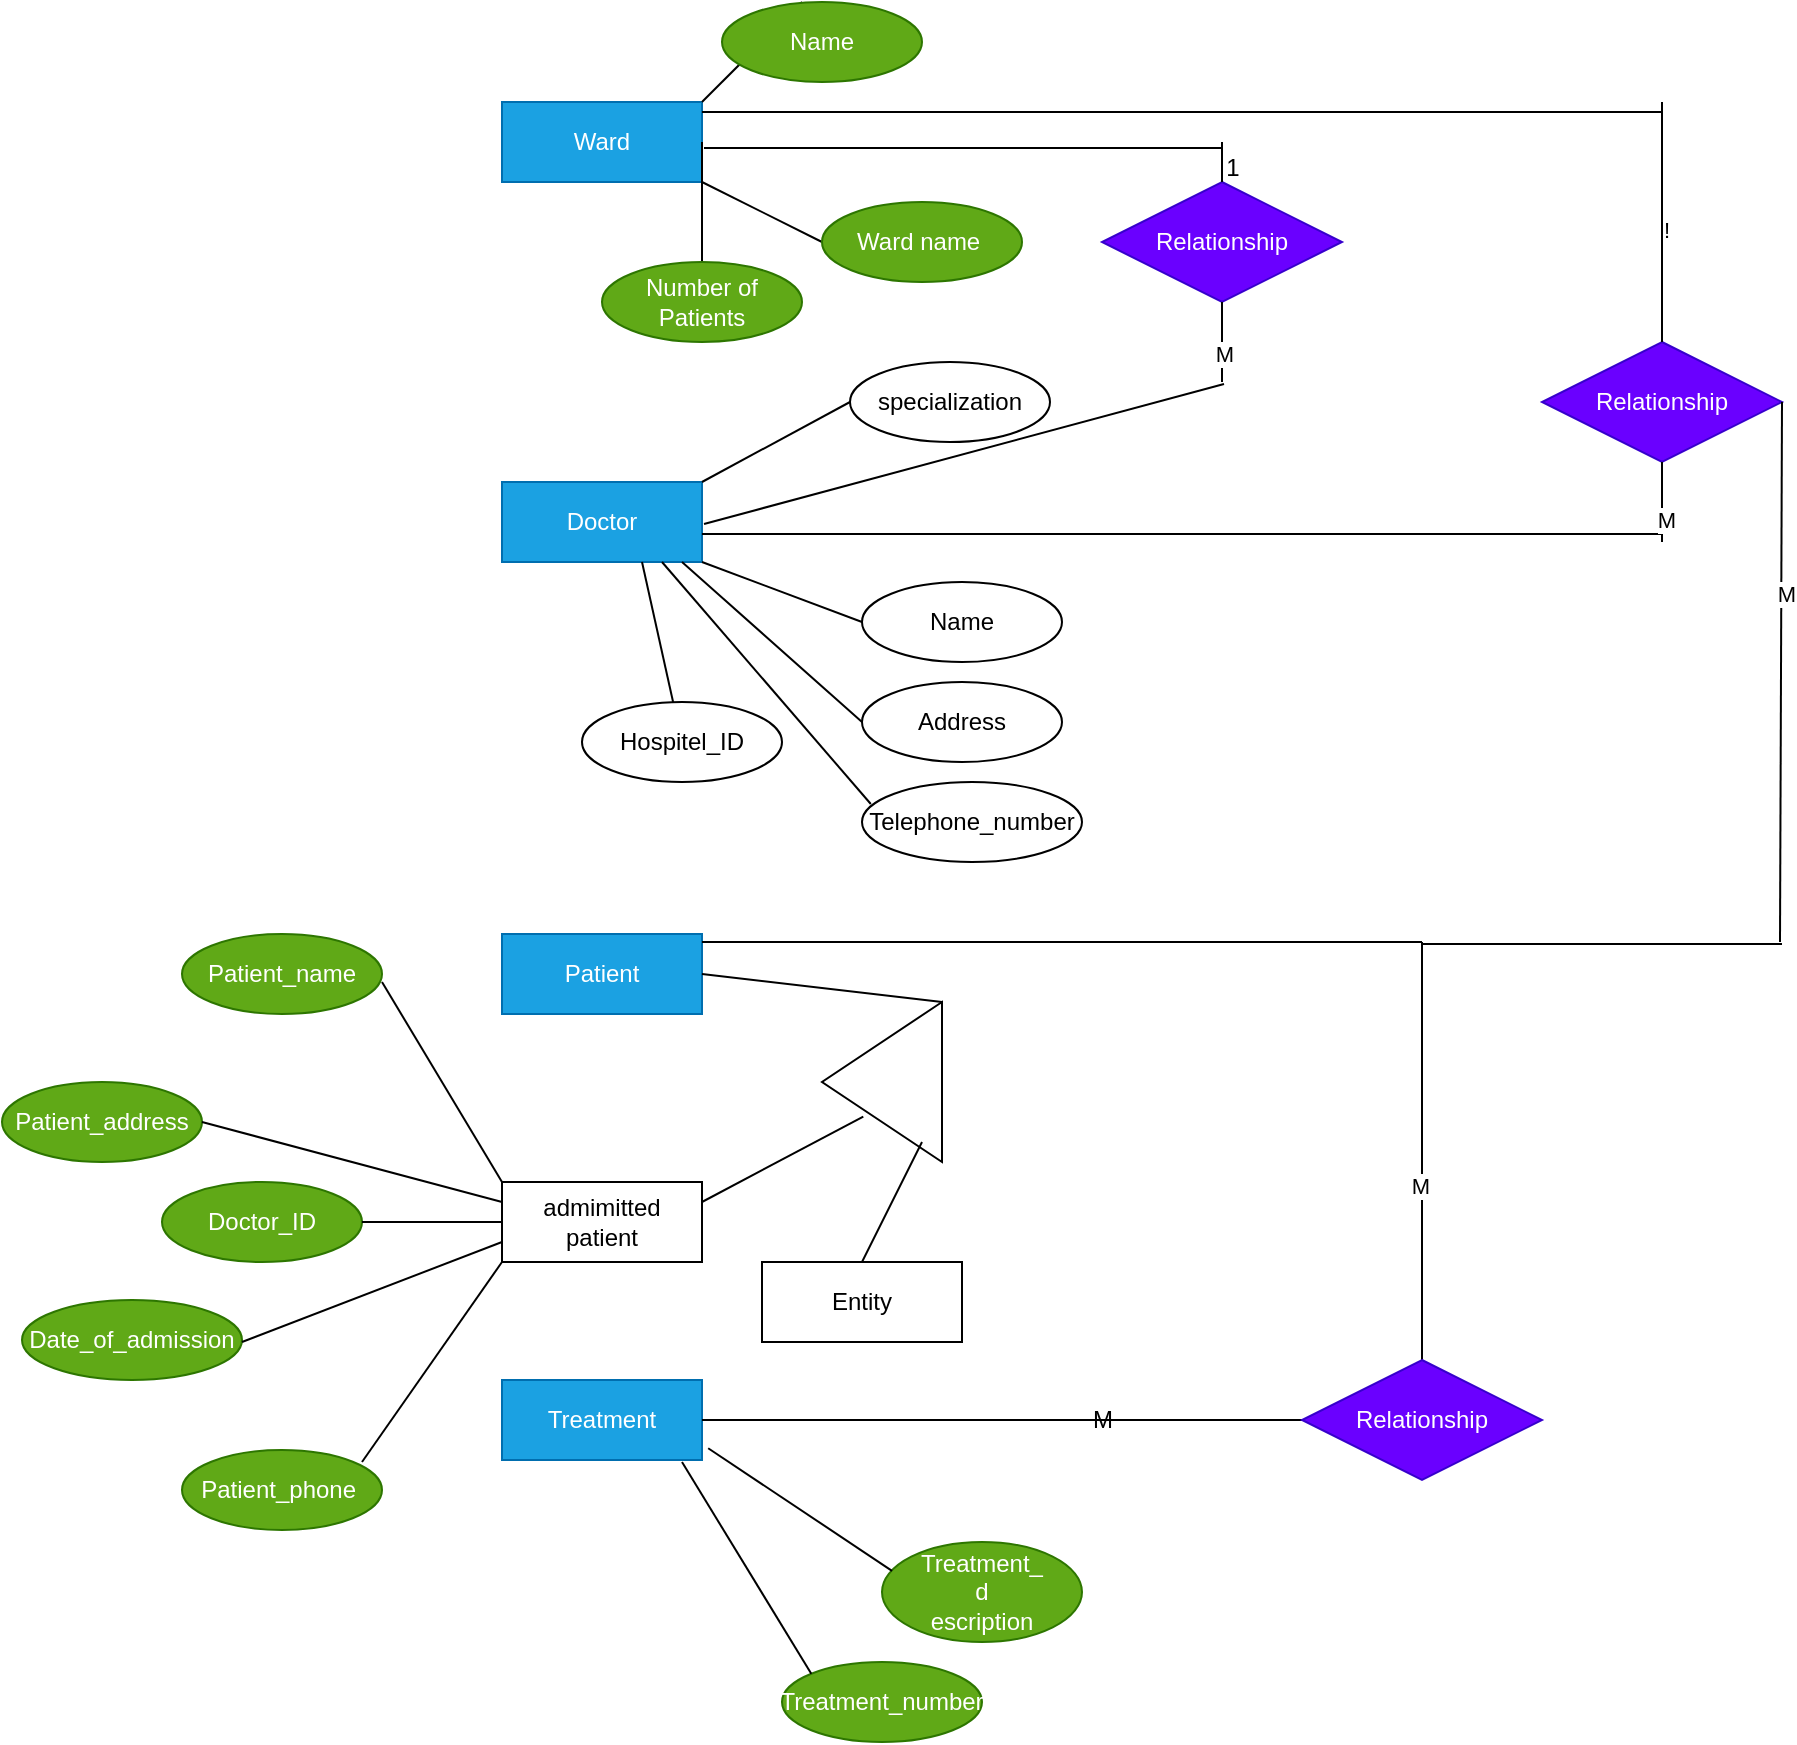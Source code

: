 <mxfile version="21.6.1" type="device">
  <diagram name="Page-1" id="1qrOJ1CPWAJq1W3FLcFd">
    <mxGraphModel dx="2020" dy="909" grid="1" gridSize="10" guides="1" tooltips="1" connect="1" arrows="1" fold="1" page="1" pageScale="1" pageWidth="827" pageHeight="1169" math="0" shadow="0">
      <root>
        <mxCell id="0" />
        <mxCell id="1" parent="0" />
        <mxCell id="CDfzmuv0TGljPkGpvCiS-1" value="Ward" style="whiteSpace=wrap;html=1;align=center;fillColor=#1ba1e2;fontColor=#ffffff;strokeColor=#006EAF;" parent="1" vertex="1">
          <mxGeometry x="140" y="140" width="100" height="40" as="geometry" />
        </mxCell>
        <mxCell id="CDfzmuv0TGljPkGpvCiS-2" value="Doctor" style="whiteSpace=wrap;html=1;align=center;fillColor=#1ba1e2;fontColor=#ffffff;strokeColor=#006EAF;" parent="1" vertex="1">
          <mxGeometry x="140" y="330" width="100" height="40" as="geometry" />
        </mxCell>
        <mxCell id="CDfzmuv0TGljPkGpvCiS-3" value="Patient" style="whiteSpace=wrap;html=1;align=center;fillColor=#1ba1e2;fontColor=#ffffff;strokeColor=#006EAF;" parent="1" vertex="1">
          <mxGeometry x="140" y="556" width="100" height="40" as="geometry" />
        </mxCell>
        <mxCell id="CDfzmuv0TGljPkGpvCiS-4" value="Treatment" style="whiteSpace=wrap;html=1;align=center;fillColor=#1ba1e2;fontColor=#ffffff;strokeColor=#006EAF;" parent="1" vertex="1">
          <mxGeometry x="140" y="779" width="100" height="40" as="geometry" />
        </mxCell>
        <mxCell id="CDfzmuv0TGljPkGpvCiS-5" value="" style="endArrow=none;html=1;rounded=0;" parent="1" edge="1">
          <mxGeometry width="50" height="50" relative="1" as="geometry">
            <mxPoint x="240" y="140" as="sourcePoint" />
            <mxPoint x="290" y="90" as="targetPoint" />
          </mxGeometry>
        </mxCell>
        <mxCell id="CDfzmuv0TGljPkGpvCiS-6" value="" style="endArrow=none;html=1;rounded=0;" parent="1" edge="1">
          <mxGeometry width="50" height="50" relative="1" as="geometry">
            <mxPoint x="300" y="210" as="sourcePoint" />
            <mxPoint x="240" y="180" as="targetPoint" />
          </mxGeometry>
        </mxCell>
        <mxCell id="CDfzmuv0TGljPkGpvCiS-7" value="" style="endArrow=none;html=1;rounded=0;exitX=1;exitY=0.5;exitDx=0;exitDy=0;" parent="1" source="CDfzmuv0TGljPkGpvCiS-1" edge="1">
          <mxGeometry width="50" height="50" relative="1" as="geometry">
            <mxPoint x="250" y="160" as="sourcePoint" />
            <mxPoint x="240" y="230" as="targetPoint" />
            <Array as="points">
              <mxPoint x="240" y="220" />
            </Array>
          </mxGeometry>
        </mxCell>
        <mxCell id="CDfzmuv0TGljPkGpvCiS-8" value="Name" style="ellipse;whiteSpace=wrap;html=1;align=center;fillColor=#60a917;fontColor=#ffffff;strokeColor=#2D7600;" parent="1" vertex="1">
          <mxGeometry x="250" y="90" width="100" height="40" as="geometry" />
        </mxCell>
        <mxCell id="CDfzmuv0TGljPkGpvCiS-9" value="Number of Patients" style="ellipse;whiteSpace=wrap;html=1;align=center;fillColor=#60a917;fontColor=#ffffff;strokeColor=#2D7600;" parent="1" vertex="1">
          <mxGeometry x="190" y="220" width="100" height="40" as="geometry" />
        </mxCell>
        <mxCell id="CDfzmuv0TGljPkGpvCiS-10" value="Ward name&amp;nbsp;" style="ellipse;whiteSpace=wrap;html=1;align=center;fillColor=#60a917;fontColor=#ffffff;strokeColor=#2D7600;" parent="1" vertex="1">
          <mxGeometry x="300" y="190" width="100" height="40" as="geometry" />
        </mxCell>
        <mxCell id="CDfzmuv0TGljPkGpvCiS-11" value="" style="endArrow=none;html=1;rounded=0;entryX=0;entryY=0.5;entryDx=0;entryDy=0;" parent="1" edge="1">
          <mxGeometry width="50" height="50" relative="1" as="geometry">
            <mxPoint x="240" y="330" as="sourcePoint" />
            <mxPoint x="314" y="290" as="targetPoint" />
          </mxGeometry>
        </mxCell>
        <mxCell id="CDfzmuv0TGljPkGpvCiS-12" value="" style="endArrow=none;html=1;rounded=0;entryX=1;entryY=1;entryDx=0;entryDy=0;exitX=0;exitY=0.5;exitDx=0;exitDy=0;" parent="1" source="CDfzmuv0TGljPkGpvCiS-18" target="CDfzmuv0TGljPkGpvCiS-2" edge="1">
          <mxGeometry width="50" height="50" relative="1" as="geometry">
            <mxPoint x="310" y="400" as="sourcePoint" />
            <mxPoint x="250" y="370" as="targetPoint" />
          </mxGeometry>
        </mxCell>
        <mxCell id="CDfzmuv0TGljPkGpvCiS-15" value="" style="line;strokeWidth=1;rotatable=0;dashed=0;labelPosition=right;align=left;verticalAlign=middle;spacingTop=0;spacingLeft=6;points=[];portConstraint=eastwest;" parent="1" vertex="1">
          <mxGeometry x="240" y="351" width="480" height="10" as="geometry" />
        </mxCell>
        <mxCell id="CDfzmuv0TGljPkGpvCiS-17" value="Hospitel_ID" style="ellipse;whiteSpace=wrap;html=1;align=center;" parent="1" vertex="1">
          <mxGeometry x="180" y="440" width="100" height="40" as="geometry" />
        </mxCell>
        <mxCell id="CDfzmuv0TGljPkGpvCiS-18" value="Name" style="ellipse;whiteSpace=wrap;html=1;align=center;" parent="1" vertex="1">
          <mxGeometry x="320" y="380" width="100" height="40" as="geometry" />
        </mxCell>
        <mxCell id="CDfzmuv0TGljPkGpvCiS-19" value="" style="endArrow=none;html=1;rounded=0;" parent="1" edge="1">
          <mxGeometry width="50" height="50" relative="1" as="geometry">
            <mxPoint x="320" y="450" as="sourcePoint" />
            <mxPoint x="230" y="370" as="targetPoint" />
          </mxGeometry>
        </mxCell>
        <mxCell id="CDfzmuv0TGljPkGpvCiS-20" value="Address" style="ellipse;whiteSpace=wrap;html=1;align=center;" parent="1" vertex="1">
          <mxGeometry x="320" y="430" width="100" height="40" as="geometry" />
        </mxCell>
        <mxCell id="CDfzmuv0TGljPkGpvCiS-21" value="Telephone_number" style="ellipse;whiteSpace=wrap;html=1;align=center;" parent="1" vertex="1">
          <mxGeometry x="320" y="480" width="110" height="40" as="geometry" />
        </mxCell>
        <mxCell id="CDfzmuv0TGljPkGpvCiS-22" value="" style="endArrow=none;html=1;rounded=0;exitX=0.04;exitY=0.275;exitDx=0;exitDy=0;exitPerimeter=0;" parent="1" source="CDfzmuv0TGljPkGpvCiS-21" edge="1">
          <mxGeometry width="50" height="50" relative="1" as="geometry">
            <mxPoint x="170" y="420" as="sourcePoint" />
            <mxPoint x="220" y="370" as="targetPoint" />
          </mxGeometry>
        </mxCell>
        <mxCell id="CDfzmuv0TGljPkGpvCiS-24" value="specialization" style="ellipse;whiteSpace=wrap;html=1;align=center;" parent="1" vertex="1">
          <mxGeometry x="314" y="270" width="100" height="40" as="geometry" />
        </mxCell>
        <mxCell id="CDfzmuv0TGljPkGpvCiS-26" value="Patient_name" style="ellipse;whiteSpace=wrap;html=1;align=center;fillColor=#60a917;fontColor=#ffffff;strokeColor=#2D7600;" parent="1" vertex="1">
          <mxGeometry x="-20" y="556" width="100" height="40" as="geometry" />
        </mxCell>
        <mxCell id="CDfzmuv0TGljPkGpvCiS-28" value="Patient_address" style="ellipse;whiteSpace=wrap;html=1;align=center;fillColor=#60a917;fontColor=#ffffff;strokeColor=#2D7600;" parent="1" vertex="1">
          <mxGeometry x="-110" y="630" width="100" height="40" as="geometry" />
        </mxCell>
        <mxCell id="CDfzmuv0TGljPkGpvCiS-30" value="Patient_phone&amp;nbsp;" style="ellipse;whiteSpace=wrap;html=1;align=center;fillColor=#60a917;fontColor=#ffffff;strokeColor=#2D7600;" parent="1" vertex="1">
          <mxGeometry x="-20" y="814" width="100" height="40" as="geometry" />
        </mxCell>
        <mxCell id="CDfzmuv0TGljPkGpvCiS-31" value="" style="endArrow=none;html=1;rounded=0;exitX=1;exitY=0.5;exitDx=0;exitDy=0;" parent="1" source="CDfzmuv0TGljPkGpvCiS-4" edge="1">
          <mxGeometry width="50" height="50" relative="1" as="geometry">
            <mxPoint x="240" y="710" as="sourcePoint" />
            <mxPoint x="540" y="799" as="targetPoint" />
            <Array as="points" />
          </mxGeometry>
        </mxCell>
        <mxCell id="CDfzmuv0TGljPkGpvCiS-33" value="Treatment_number" style="ellipse;whiteSpace=wrap;html=1;align=center;fillColor=#60a917;fontColor=#ffffff;strokeColor=#2D7600;" parent="1" vertex="1">
          <mxGeometry x="280" y="920" width="100" height="40" as="geometry" />
        </mxCell>
        <mxCell id="CDfzmuv0TGljPkGpvCiS-34" value="Treatment_&lt;br&gt;d&lt;br&gt;escription" style="ellipse;whiteSpace=wrap;html=1;align=center;fillColor=#60a917;fontColor=#ffffff;strokeColor=#2D7600;" parent="1" vertex="1">
          <mxGeometry x="330" y="860" width="100" height="50" as="geometry" />
        </mxCell>
        <mxCell id="CDfzmuv0TGljPkGpvCiS-35" value="" style="endArrow=none;html=1;rounded=0;exitX=1.031;exitY=0.853;exitDx=0;exitDy=0;exitPerimeter=0;entryX=0.05;entryY=0.288;entryDx=0;entryDy=0;entryPerimeter=0;" parent="1" source="CDfzmuv0TGljPkGpvCiS-4" target="CDfzmuv0TGljPkGpvCiS-34" edge="1">
          <mxGeometry width="50" height="50" relative="1" as="geometry">
            <mxPoint x="280" y="890" as="sourcePoint" />
            <mxPoint x="320" y="870" as="targetPoint" />
          </mxGeometry>
        </mxCell>
        <mxCell id="CDfzmuv0TGljPkGpvCiS-36" value="Doctor_ID" style="ellipse;whiteSpace=wrap;html=1;align=center;fillColor=#60a917;fontColor=#ffffff;strokeColor=#2D7600;" parent="1" vertex="1">
          <mxGeometry x="-30" y="680" width="100" height="40" as="geometry" />
        </mxCell>
        <mxCell id="CDfzmuv0TGljPkGpvCiS-38" value="Date_of_admission" style="ellipse;whiteSpace=wrap;html=1;align=center;fillColor=#60a917;fontColor=#ffffff;strokeColor=#2D7600;" parent="1" vertex="1">
          <mxGeometry x="-100" y="739" width="110" height="40" as="geometry" />
        </mxCell>
        <mxCell id="CDfzmuv0TGljPkGpvCiS-40" value="Relationship" style="shape=rhombus;perimeter=rhombusPerimeter;whiteSpace=wrap;html=1;align=center;fillColor=#6a00ff;fontColor=#ffffff;strokeColor=#3700CC;" parent="1" vertex="1">
          <mxGeometry x="440" y="180" width="120" height="60" as="geometry" />
        </mxCell>
        <mxCell id="CDfzmuv0TGljPkGpvCiS-41" value="" style="line;strokeWidth=1;rotatable=0;dashed=0;labelPosition=right;align=left;verticalAlign=middle;spacingTop=0;spacingLeft=6;points=[];portConstraint=eastwest;" parent="1" vertex="1">
          <mxGeometry x="241" y="158" width="259" height="10" as="geometry" />
        </mxCell>
        <mxCell id="CDfzmuv0TGljPkGpvCiS-42" value="" style="endArrow=none;html=1;rounded=0;" parent="1" edge="1">
          <mxGeometry width="50" height="50" relative="1" as="geometry">
            <mxPoint x="241" y="351" as="sourcePoint" />
            <mxPoint x="501" y="281" as="targetPoint" />
          </mxGeometry>
        </mxCell>
        <mxCell id="CDfzmuv0TGljPkGpvCiS-43" value="" style="endArrow=none;html=1;rounded=0;" parent="1" target="CDfzmuv0TGljPkGpvCiS-40" edge="1">
          <mxGeometry width="50" height="50" relative="1" as="geometry">
            <mxPoint x="500" y="280" as="sourcePoint" />
            <mxPoint x="550" y="195" as="targetPoint" />
          </mxGeometry>
        </mxCell>
        <mxCell id="CDfzmuv0TGljPkGpvCiS-65" value="M" style="edgeLabel;html=1;align=center;verticalAlign=middle;resizable=0;points=[];" parent="CDfzmuv0TGljPkGpvCiS-43" vertex="1" connectable="0">
          <mxGeometry x="-0.3" y="-3" relative="1" as="geometry">
            <mxPoint x="-2" as="offset" />
          </mxGeometry>
        </mxCell>
        <mxCell id="CDfzmuv0TGljPkGpvCiS-45" value="Relationship" style="shape=rhombus;perimeter=rhombusPerimeter;whiteSpace=wrap;html=1;align=center;fillColor=#6a00ff;fontColor=#ffffff;strokeColor=#3700CC;" parent="1" vertex="1">
          <mxGeometry x="660" y="260" width="120" height="60" as="geometry" />
        </mxCell>
        <mxCell id="CDfzmuv0TGljPkGpvCiS-46" value="" style="endArrow=none;html=1;rounded=0;" parent="1" edge="1">
          <mxGeometry relative="1" as="geometry">
            <mxPoint x="240" y="560" as="sourcePoint" />
            <mxPoint x="600" y="560" as="targetPoint" />
          </mxGeometry>
        </mxCell>
        <mxCell id="CDfzmuv0TGljPkGpvCiS-47" value="" style="endArrow=none;html=1;rounded=0;exitX=0.5;exitY=0;exitDx=0;exitDy=0;" parent="1" source="CDfzmuv0TGljPkGpvCiS-50" edge="1">
          <mxGeometry width="50" height="50" relative="1" as="geometry">
            <mxPoint x="600" y="750" as="sourcePoint" />
            <mxPoint x="600" y="560" as="targetPoint" />
          </mxGeometry>
        </mxCell>
        <mxCell id="CDfzmuv0TGljPkGpvCiS-54" value="M" style="edgeLabel;html=1;align=center;verticalAlign=middle;resizable=0;points=[];" parent="CDfzmuv0TGljPkGpvCiS-47" vertex="1" connectable="0">
          <mxGeometry x="-0.162" y="1" relative="1" as="geometry">
            <mxPoint as="offset" />
          </mxGeometry>
        </mxCell>
        <mxCell id="CDfzmuv0TGljPkGpvCiS-49" value="" style="endArrow=none;html=1;rounded=0;exitX=0;exitY=0;exitDx=0;exitDy=0;" parent="1" source="CDfzmuv0TGljPkGpvCiS-33" edge="1">
          <mxGeometry width="50" height="50" relative="1" as="geometry">
            <mxPoint x="180" y="870" as="sourcePoint" />
            <mxPoint x="230" y="820" as="targetPoint" />
          </mxGeometry>
        </mxCell>
        <mxCell id="CDfzmuv0TGljPkGpvCiS-50" value="Relationship" style="shape=rhombus;perimeter=rhombusPerimeter;whiteSpace=wrap;html=1;align=center;fillColor=#6a00ff;fontColor=#ffffff;strokeColor=#3700CC;" parent="1" vertex="1">
          <mxGeometry x="540" y="769" width="120" height="60" as="geometry" />
        </mxCell>
        <mxCell id="CDfzmuv0TGljPkGpvCiS-53" value="M" style="text;html=1;align=center;verticalAlign=middle;resizable=0;points=[];autosize=1;strokeColor=none;fillColor=none;" parent="1" vertex="1">
          <mxGeometry x="425" y="784" width="30" height="30" as="geometry" />
        </mxCell>
        <mxCell id="CDfzmuv0TGljPkGpvCiS-55" value="" style="endArrow=none;html=1;rounded=0;entryX=0.5;entryY=1;entryDx=0;entryDy=0;" parent="1" target="CDfzmuv0TGljPkGpvCiS-45" edge="1">
          <mxGeometry width="50" height="50" relative="1" as="geometry">
            <mxPoint x="720" y="360" as="sourcePoint" />
            <mxPoint x="770" y="310" as="targetPoint" />
          </mxGeometry>
        </mxCell>
        <mxCell id="CDfzmuv0TGljPkGpvCiS-67" value="M" style="edgeLabel;html=1;align=center;verticalAlign=middle;resizable=0;points=[];" parent="CDfzmuv0TGljPkGpvCiS-55" vertex="1" connectable="0">
          <mxGeometry x="-0.425" y="-2" relative="1" as="geometry">
            <mxPoint as="offset" />
          </mxGeometry>
        </mxCell>
        <mxCell id="CDfzmuv0TGljPkGpvCiS-56" value="" style="endArrow=none;html=1;rounded=0;" parent="1" source="CDfzmuv0TGljPkGpvCiS-17" edge="1">
          <mxGeometry width="50" height="50" relative="1" as="geometry">
            <mxPoint x="160" y="420" as="sourcePoint" />
            <mxPoint x="210" y="370" as="targetPoint" />
          </mxGeometry>
        </mxCell>
        <mxCell id="CDfzmuv0TGljPkGpvCiS-57" value="" style="line;strokeWidth=1;rotatable=0;dashed=0;labelPosition=right;align=left;verticalAlign=middle;spacingTop=0;spacingLeft=6;points=[];portConstraint=eastwest;" parent="1" vertex="1">
          <mxGeometry x="600" y="556" width="180" height="10" as="geometry" />
        </mxCell>
        <mxCell id="CDfzmuv0TGljPkGpvCiS-58" value="" style="endArrow=none;html=1;rounded=0;exitX=1;exitY=0.4;exitDx=0;exitDy=0;exitPerimeter=0;entryX=1;entryY=0.5;entryDx=0;entryDy=0;" parent="1" target="CDfzmuv0TGljPkGpvCiS-45" edge="1">
          <mxGeometry width="50" height="50" relative="1" as="geometry">
            <mxPoint x="779" y="560" as="sourcePoint" />
            <mxPoint x="790" y="310" as="targetPoint" />
          </mxGeometry>
        </mxCell>
        <mxCell id="CDfzmuv0TGljPkGpvCiS-68" value="M" style="edgeLabel;html=1;align=center;verticalAlign=middle;resizable=0;points=[];" parent="CDfzmuv0TGljPkGpvCiS-58" vertex="1" connectable="0">
          <mxGeometry x="0.289" y="-2" relative="1" as="geometry">
            <mxPoint as="offset" />
          </mxGeometry>
        </mxCell>
        <mxCell id="CDfzmuv0TGljPkGpvCiS-60" value="" style="endArrow=none;html=1;rounded=0;" parent="1" source="CDfzmuv0TGljPkGpvCiS-40" edge="1">
          <mxGeometry width="50" height="50" relative="1" as="geometry">
            <mxPoint x="450" y="200" as="sourcePoint" />
            <mxPoint x="500" y="160" as="targetPoint" />
          </mxGeometry>
        </mxCell>
        <mxCell id="CDfzmuv0TGljPkGpvCiS-61" value="" style="endArrow=none;html=1;rounded=0;" parent="1" edge="1">
          <mxGeometry width="50" height="50" relative="1" as="geometry">
            <mxPoint x="720" y="260" as="sourcePoint" />
            <mxPoint x="720" y="140" as="targetPoint" />
          </mxGeometry>
        </mxCell>
        <mxCell id="CDfzmuv0TGljPkGpvCiS-66" value="!" style="edgeLabel;html=1;align=center;verticalAlign=middle;resizable=0;points=[];" parent="CDfzmuv0TGljPkGpvCiS-61" vertex="1" connectable="0">
          <mxGeometry x="-0.058" y="-2" relative="1" as="geometry">
            <mxPoint as="offset" />
          </mxGeometry>
        </mxCell>
        <mxCell id="CDfzmuv0TGljPkGpvCiS-62" value="" style="line;strokeWidth=1;rotatable=0;dashed=0;labelPosition=right;align=left;verticalAlign=middle;spacingTop=0;spacingLeft=6;points=[];portConstraint=eastwest;" parent="1" vertex="1">
          <mxGeometry x="240" y="140" width="480" height="10" as="geometry" />
        </mxCell>
        <mxCell id="CDfzmuv0TGljPkGpvCiS-64" value="1" style="text;html=1;align=center;verticalAlign=middle;resizable=0;points=[];autosize=1;strokeColor=none;fillColor=none;" parent="1" vertex="1">
          <mxGeometry x="490" y="158" width="30" height="30" as="geometry" />
        </mxCell>
        <mxCell id="s63CQQQHPwwbb4h5PZRe-2" value="admimitted patient" style="whiteSpace=wrap;html=1;align=center;" vertex="1" parent="1">
          <mxGeometry x="140" y="680" width="100" height="40" as="geometry" />
        </mxCell>
        <mxCell id="s63CQQQHPwwbb4h5PZRe-5" value="" style="endArrow=none;html=1;rounded=0;entryX=0;entryY=0;entryDx=0;entryDy=0;" edge="1" parent="1" target="s63CQQQHPwwbb4h5PZRe-2">
          <mxGeometry width="50" height="50" relative="1" as="geometry">
            <mxPoint x="80" y="580" as="sourcePoint" />
            <mxPoint x="130" y="530" as="targetPoint" />
          </mxGeometry>
        </mxCell>
        <mxCell id="s63CQQQHPwwbb4h5PZRe-6" value="" style="endArrow=none;html=1;rounded=0;entryX=0;entryY=0.25;entryDx=0;entryDy=0;" edge="1" parent="1" target="s63CQQQHPwwbb4h5PZRe-2">
          <mxGeometry width="50" height="50" relative="1" as="geometry">
            <mxPoint x="-10" y="650" as="sourcePoint" />
            <mxPoint x="40" y="600" as="targetPoint" />
          </mxGeometry>
        </mxCell>
        <mxCell id="s63CQQQHPwwbb4h5PZRe-7" value="" style="endArrow=none;html=1;rounded=0;entryX=0;entryY=0.5;entryDx=0;entryDy=0;" edge="1" parent="1" target="s63CQQQHPwwbb4h5PZRe-2">
          <mxGeometry width="50" height="50" relative="1" as="geometry">
            <mxPoint x="70" y="700" as="sourcePoint" />
            <mxPoint x="120" y="650" as="targetPoint" />
          </mxGeometry>
        </mxCell>
        <mxCell id="s63CQQQHPwwbb4h5PZRe-8" value="" style="endArrow=none;html=1;rounded=0;entryX=0;entryY=0.75;entryDx=0;entryDy=0;" edge="1" parent="1" target="s63CQQQHPwwbb4h5PZRe-2">
          <mxGeometry width="50" height="50" relative="1" as="geometry">
            <mxPoint x="10" y="760" as="sourcePoint" />
            <mxPoint x="130" y="710" as="targetPoint" />
          </mxGeometry>
        </mxCell>
        <mxCell id="s63CQQQHPwwbb4h5PZRe-9" value="" style="endArrow=none;html=1;rounded=0;entryX=0;entryY=1;entryDx=0;entryDy=0;" edge="1" parent="1" target="s63CQQQHPwwbb4h5PZRe-2">
          <mxGeometry width="50" height="50" relative="1" as="geometry">
            <mxPoint x="70" y="820" as="sourcePoint" />
            <mxPoint x="120" y="770" as="targetPoint" />
          </mxGeometry>
        </mxCell>
        <mxCell id="s63CQQQHPwwbb4h5PZRe-12" value="" style="triangle;whiteSpace=wrap;html=1;direction=west;" vertex="1" parent="1">
          <mxGeometry x="300" y="590" width="60" height="80" as="geometry" />
        </mxCell>
        <mxCell id="s63CQQQHPwwbb4h5PZRe-13" value="" style="endArrow=none;html=1;rounded=0;exitX=1;exitY=0.5;exitDx=0;exitDy=0;entryX=0;entryY=1;entryDx=0;entryDy=0;entryPerimeter=0;" edge="1" parent="1" source="CDfzmuv0TGljPkGpvCiS-3" target="s63CQQQHPwwbb4h5PZRe-12">
          <mxGeometry width="50" height="50" relative="1" as="geometry">
            <mxPoint x="280" y="660" as="sourcePoint" />
            <mxPoint x="290" y="590" as="targetPoint" />
          </mxGeometry>
        </mxCell>
        <mxCell id="s63CQQQHPwwbb4h5PZRe-14" value="" style="endArrow=none;html=1;rounded=0;exitX=1;exitY=0.25;exitDx=0;exitDy=0;entryX=0.656;entryY=0.284;entryDx=0;entryDy=0;entryPerimeter=0;" edge="1" parent="1" source="s63CQQQHPwwbb4h5PZRe-2" target="s63CQQQHPwwbb4h5PZRe-12">
          <mxGeometry width="50" height="50" relative="1" as="geometry">
            <mxPoint x="270" y="690" as="sourcePoint" />
            <mxPoint x="320" y="640" as="targetPoint" />
          </mxGeometry>
        </mxCell>
        <mxCell id="s63CQQQHPwwbb4h5PZRe-15" value="Entity" style="whiteSpace=wrap;html=1;align=center;" vertex="1" parent="1">
          <mxGeometry x="270" y="720" width="100" height="40" as="geometry" />
        </mxCell>
        <mxCell id="s63CQQQHPwwbb4h5PZRe-16" value="" style="endArrow=none;html=1;rounded=0;exitX=0.5;exitY=0;exitDx=0;exitDy=0;" edge="1" parent="1" source="s63CQQQHPwwbb4h5PZRe-15">
          <mxGeometry width="50" height="50" relative="1" as="geometry">
            <mxPoint x="300" y="710" as="sourcePoint" />
            <mxPoint x="350" y="660" as="targetPoint" />
          </mxGeometry>
        </mxCell>
      </root>
    </mxGraphModel>
  </diagram>
</mxfile>
